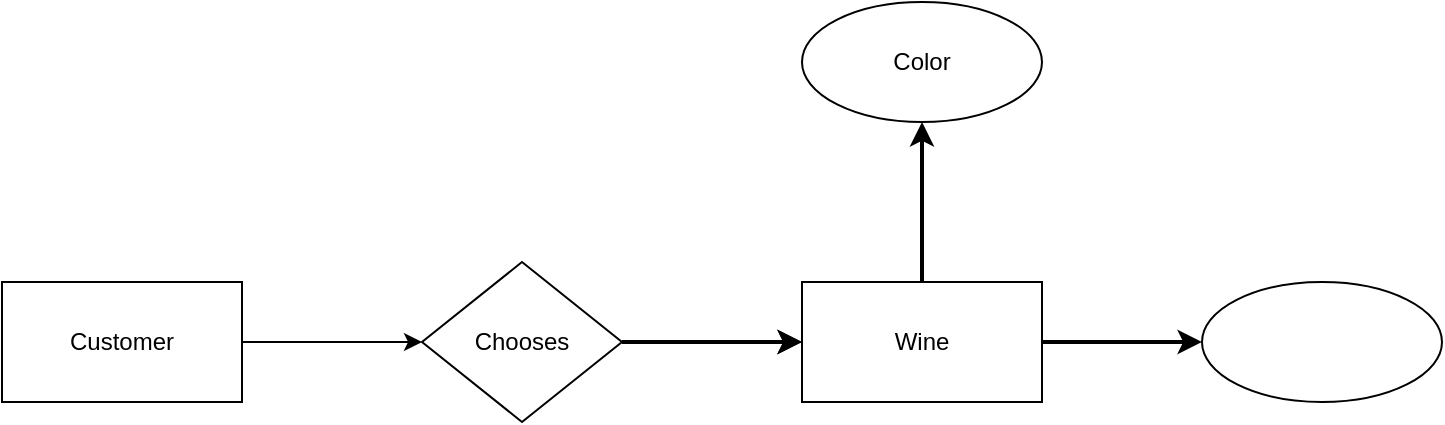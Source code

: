 <mxfile>
    <diagram id="btqzZIaeKLiJmKSl6_wh" name="Page-1">
        <mxGraphModel dx="825" dy="668" grid="1" gridSize="10" guides="1" tooltips="1" connect="1" arrows="1" fold="1" page="1" pageScale="1" pageWidth="850" pageHeight="1100" math="0" shadow="0">
            <root>
                <mxCell id="0"/>
                <mxCell id="1" parent="0"/>
                <mxCell id="4" value="" style="edgeStyle=none;html=1;entryX=0;entryY=0.5;entryDx=0;entryDy=0;" edge="1" parent="1" source="2" target="7">
                    <mxGeometry relative="1" as="geometry">
                        <mxPoint x="560" y="340" as="targetPoint"/>
                    </mxGeometry>
                </mxCell>
                <mxCell id="2" value="Customer" style="rounded=0;whiteSpace=wrap;html=1;" vertex="1" parent="1">
                    <mxGeometry x="360" y="310" width="120" height="60" as="geometry"/>
                </mxCell>
                <mxCell id="6" value="" style="edgeStyle=none;html=1;strokeWidth=2;" edge="1" parent="1" target="5">
                    <mxGeometry relative="1" as="geometry">
                        <mxPoint x="680" y="340" as="sourcePoint"/>
                    </mxGeometry>
                </mxCell>
                <mxCell id="10" value="" style="edgeStyle=none;html=1;strokeWidth=2;" edge="1" parent="1" source="5" target="9">
                    <mxGeometry relative="1" as="geometry"/>
                </mxCell>
                <mxCell id="12" value="" style="edgeStyle=none;html=1;strokeWidth=2;" edge="1" parent="1" source="5" target="11">
                    <mxGeometry relative="1" as="geometry"/>
                </mxCell>
                <mxCell id="5" value="Wine" style="whiteSpace=wrap;html=1;rounded=0;" vertex="1" parent="1">
                    <mxGeometry x="760" y="310" width="120" height="60" as="geometry"/>
                </mxCell>
                <mxCell id="8" value="" style="edgeStyle=none;html=1;strokeWidth=2;" edge="1" parent="1" source="7" target="5">
                    <mxGeometry relative="1" as="geometry"/>
                </mxCell>
                <mxCell id="7" value="Chooses" style="rhombus;whiteSpace=wrap;html=1;" vertex="1" parent="1">
                    <mxGeometry x="570" y="300" width="100" height="80" as="geometry"/>
                </mxCell>
                <mxCell id="9" value="Color" style="ellipse;whiteSpace=wrap;html=1;rounded=0;" vertex="1" parent="1">
                    <mxGeometry x="760" y="170" width="120" height="60" as="geometry"/>
                </mxCell>
                <mxCell id="11" value="" style="ellipse;whiteSpace=wrap;html=1;rounded=0;" vertex="1" parent="1">
                    <mxGeometry x="960" y="310" width="120" height="60" as="geometry"/>
                </mxCell>
            </root>
        </mxGraphModel>
    </diagram>
</mxfile>